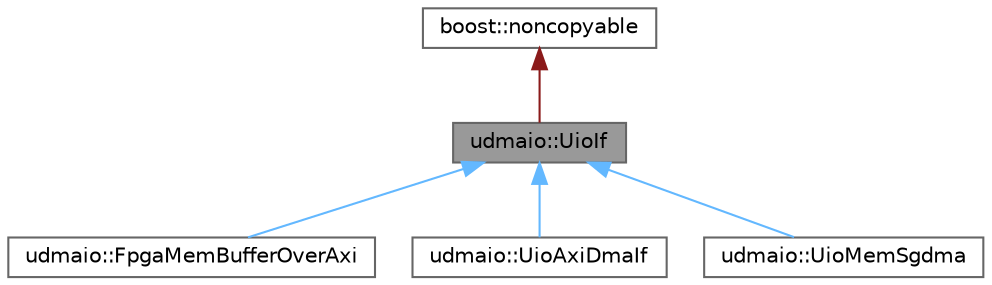 digraph "udmaio::UioIf"
{
 // INTERACTIVE_SVG=YES
 // LATEX_PDF_SIZE
  bgcolor="transparent";
  edge [fontname=Helvetica,fontsize=10,labelfontname=Helvetica,labelfontsize=10];
  node [fontname=Helvetica,fontsize=10,shape=box,height=0.2,width=0.4];
  Node1 [label="udmaio::UioIf",height=0.2,width=0.4,color="gray40", fillcolor="grey60", style="filled", fontcolor="black",tooltip="Base class for UIO interfaces."];
  Node2 -> Node1 [dir="back",color="firebrick4",style="solid"];
  Node2 [label="boost::noncopyable",height=0.2,width=0.4,color="gray40", fillcolor="white", style="filled",tooltip=" "];
  Node1 -> Node3 [dir="back",color="steelblue1",style="solid"];
  Node3 [label="udmaio::FpgaMemBufferOverAxi",height=0.2,width=0.4,color="gray40", fillcolor="white", style="filled",URL="$classudmaio_1_1_fpga_mem_buffer_over_axi.html",tooltip="DMA data buffer accessed over AXI/UIO, described w/ explicit address & size."];
  Node1 -> Node4 [dir="back",color="steelblue1",style="solid"];
  Node4 [label="udmaio::UioAxiDmaIf",height=0.2,width=0.4,color="gray40", fillcolor="white", style="filled",URL="$classudmaio_1_1_uio_axi_dma_if.html",tooltip="Interface to AXI DMA Core."];
  Node1 -> Node5 [dir="back",color="steelblue1",style="solid"];
  Node5 [label="udmaio::UioMemSgdma",height=0.2,width=0.4,color="gray40", fillcolor="white", style="filled",URL="$classudmaio_1_1_uio_mem_sgdma.html",tooltip="Interface to AXI DMA scatter-gather buffers & descriptors Uses a UioIf to access DMA descriptor memor..."];
}
